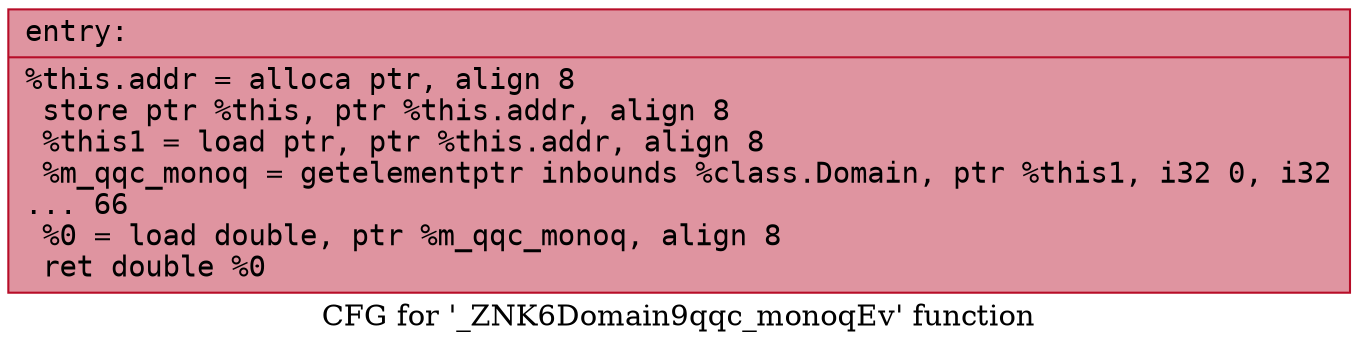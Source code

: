 digraph "CFG for '_ZNK6Domain9qqc_monoqEv' function" {
	label="CFG for '_ZNK6Domain9qqc_monoqEv' function";

	Node0x561418c9dc00 [shape=record,color="#b70d28ff", style=filled, fillcolor="#b70d2870" fontname="Courier",label="{entry:\l|  %this.addr = alloca ptr, align 8\l  store ptr %this, ptr %this.addr, align 8\l  %this1 = load ptr, ptr %this.addr, align 8\l  %m_qqc_monoq = getelementptr inbounds %class.Domain, ptr %this1, i32 0, i32\l... 66\l  %0 = load double, ptr %m_qqc_monoq, align 8\l  ret double %0\l}"];
}
